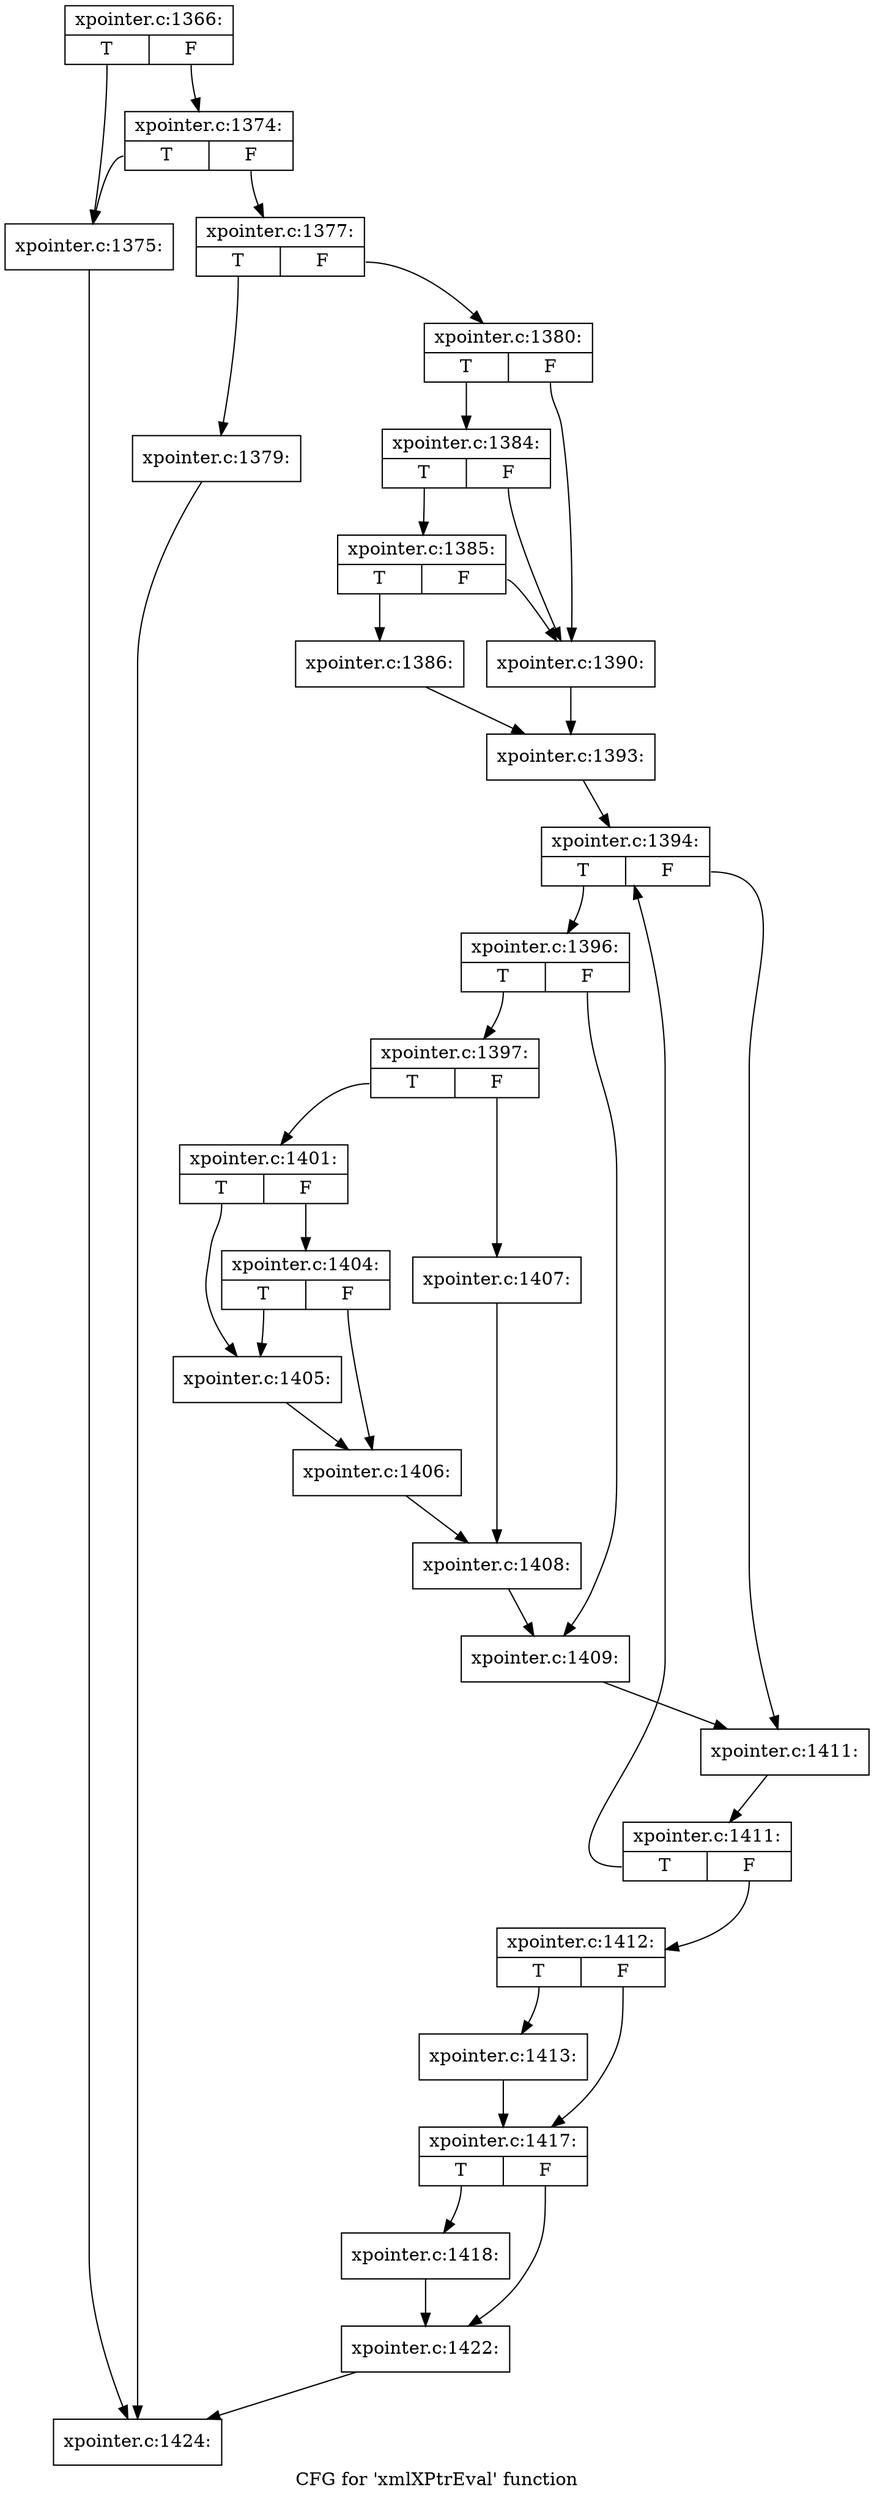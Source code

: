 digraph "CFG for 'xmlXPtrEval' function" {
	label="CFG for 'xmlXPtrEval' function";

	Node0x5127970 [shape=record,label="{xpointer.c:1366:|{<s0>T|<s1>F}}"];
	Node0x5127970:s0 -> Node0x512bf40;
	Node0x5127970:s1 -> Node0x512c1d0;
	Node0x512c1d0 [shape=record,label="{xpointer.c:1374:|{<s0>T|<s1>F}}"];
	Node0x512c1d0:s0 -> Node0x512bf40;
	Node0x512c1d0:s1 -> Node0x50e1900;
	Node0x512bf40 [shape=record,label="{xpointer.c:1375:}"];
	Node0x512bf40 -> Node0x508f9e0;
	Node0x50e1900 [shape=record,label="{xpointer.c:1377:|{<s0>T|<s1>F}}"];
	Node0x50e1900:s0 -> Node0x512c940;
	Node0x50e1900:s1 -> Node0x512cd00;
	Node0x512c940 [shape=record,label="{xpointer.c:1379:}"];
	Node0x512c940 -> Node0x508f9e0;
	Node0x512cd00 [shape=record,label="{xpointer.c:1380:|{<s0>T|<s1>F}}"];
	Node0x512cd00:s0 -> Node0x512d800;
	Node0x512cd00:s1 -> Node0x512d760;
	Node0x512d800 [shape=record,label="{xpointer.c:1384:|{<s0>T|<s1>F}}"];
	Node0x512d800:s0 -> Node0x512d7b0;
	Node0x512d800:s1 -> Node0x512d760;
	Node0x512d7b0 [shape=record,label="{xpointer.c:1385:|{<s0>T|<s1>F}}"];
	Node0x512d7b0:s0 -> Node0x512d4c0;
	Node0x512d7b0:s1 -> Node0x512d760;
	Node0x512d4c0 [shape=record,label="{xpointer.c:1386:}"];
	Node0x512d4c0 -> Node0x512d710;
	Node0x512d760 [shape=record,label="{xpointer.c:1390:}"];
	Node0x512d760 -> Node0x512d710;
	Node0x512d710 [shape=record,label="{xpointer.c:1393:}"];
	Node0x512d710 -> Node0x51334e0;
	Node0x51334e0 [shape=record,label="{xpointer.c:1394:|{<s0>T|<s1>F}}"];
	Node0x51334e0:s0 -> Node0x5133780;
	Node0x51334e0:s1 -> Node0x51337d0;
	Node0x5133780 [shape=record,label="{xpointer.c:1396:|{<s0>T|<s1>F}}"];
	Node0x5133780:s0 -> Node0x51339d0;
	Node0x5133780:s1 -> Node0x5133a20;
	Node0x51339d0 [shape=record,label="{xpointer.c:1397:|{<s0>T|<s1>F}}"];
	Node0x51339d0:s0 -> Node0x5133d60;
	Node0x51339d0:s1 -> Node0x5133e00;
	Node0x5133d60 [shape=record,label="{xpointer.c:1401:|{<s0>T|<s1>F}}"];
	Node0x5133d60:s0 -> Node0x5094200;
	Node0x5133d60:s1 -> Node0x5134800;
	Node0x5134800 [shape=record,label="{xpointer.c:1404:|{<s0>T|<s1>F}}"];
	Node0x5134800:s0 -> Node0x5094200;
	Node0x5134800:s1 -> Node0x51347b0;
	Node0x5094200 [shape=record,label="{xpointer.c:1405:}"];
	Node0x5094200 -> Node0x51347b0;
	Node0x51347b0 [shape=record,label="{xpointer.c:1406:}"];
	Node0x51347b0 -> Node0x5133db0;
	Node0x5133e00 [shape=record,label="{xpointer.c:1407:}"];
	Node0x5133e00 -> Node0x5133db0;
	Node0x5133db0 [shape=record,label="{xpointer.c:1408:}"];
	Node0x5133db0 -> Node0x5133a20;
	Node0x5133a20 [shape=record,label="{xpointer.c:1409:}"];
	Node0x5133a20 -> Node0x51337d0;
	Node0x51337d0 [shape=record,label="{xpointer.c:1411:}"];
	Node0x51337d0 -> Node0x51333b0;
	Node0x51333b0 [shape=record,label="{xpointer.c:1411:|{<s0>T|<s1>F}}"];
	Node0x51333b0:s0 -> Node0x51334e0;
	Node0x51333b0:s1 -> Node0x5133080;
	Node0x5133080 [shape=record,label="{xpointer.c:1412:|{<s0>T|<s1>F}}"];
	Node0x5133080:s0 -> Node0x514e570;
	Node0x5133080:s1 -> Node0x514e5c0;
	Node0x514e570 [shape=record,label="{xpointer.c:1413:}"];
	Node0x514e570 -> Node0x514e5c0;
	Node0x514e5c0 [shape=record,label="{xpointer.c:1417:|{<s0>T|<s1>F}}"];
	Node0x514e5c0:s0 -> Node0x514eca0;
	Node0x514e5c0:s1 -> Node0x514ecf0;
	Node0x514eca0 [shape=record,label="{xpointer.c:1418:}"];
	Node0x514eca0 -> Node0x514ecf0;
	Node0x514ecf0 [shape=record,label="{xpointer.c:1422:}"];
	Node0x514ecf0 -> Node0x508f9e0;
	Node0x508f9e0 [shape=record,label="{xpointer.c:1424:}"];
}
